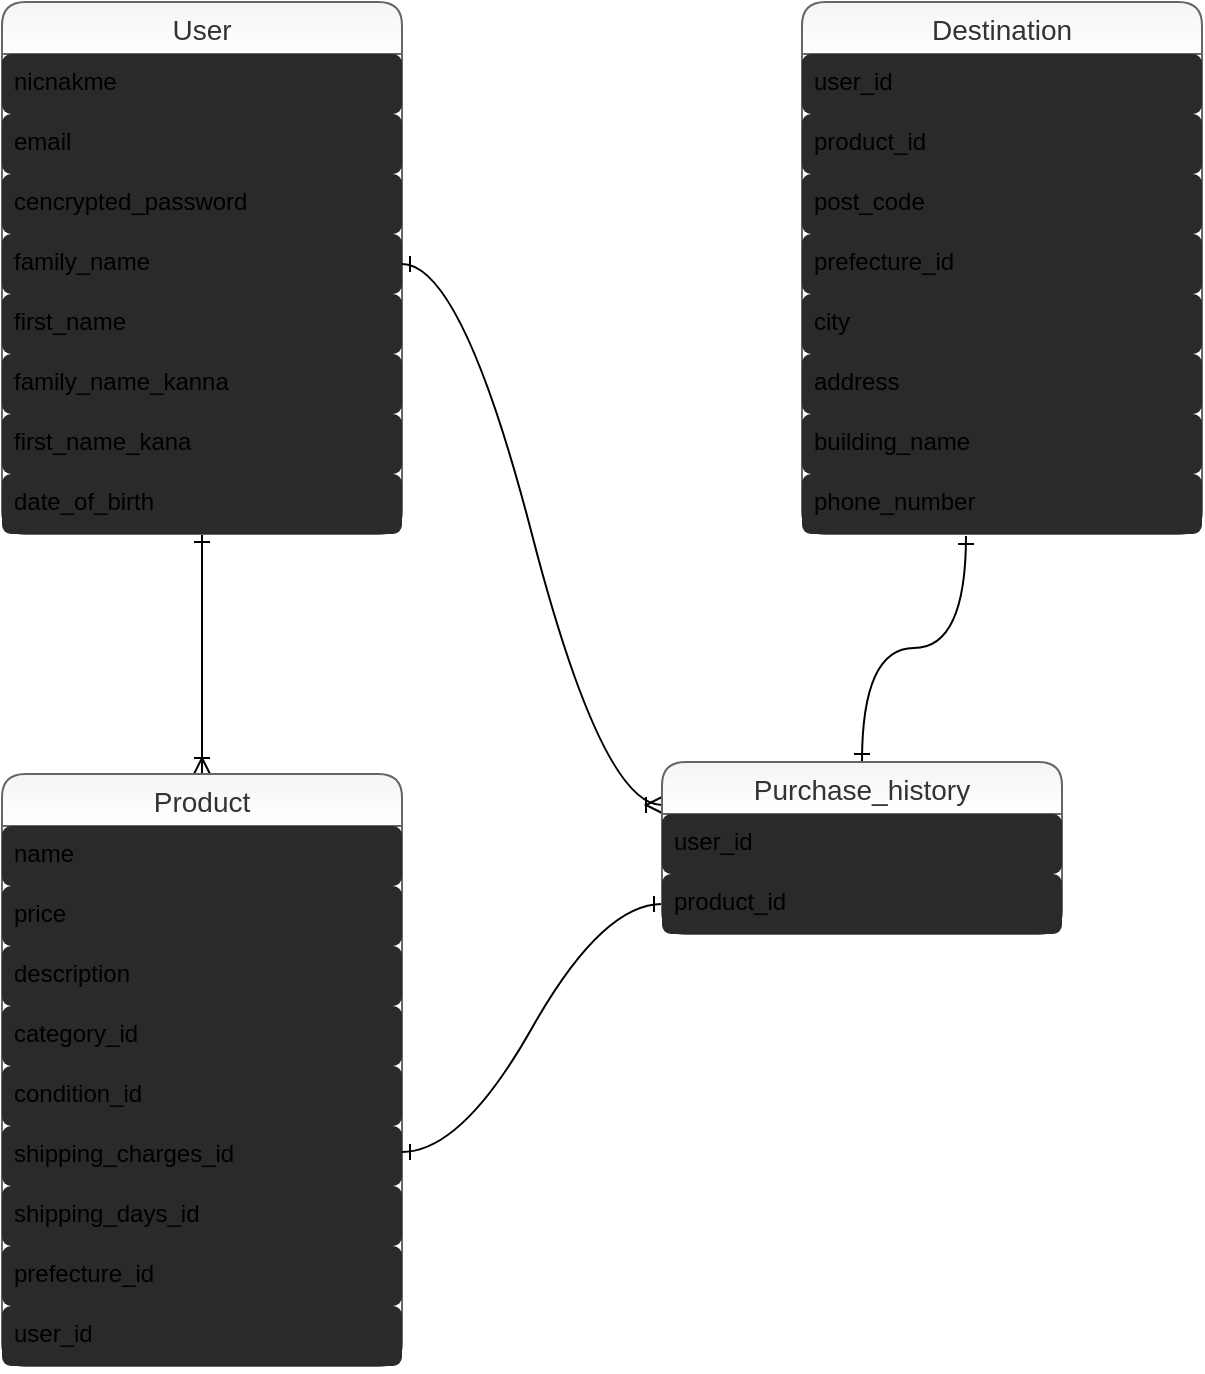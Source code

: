 <mxfile version="14.2.4" type="embed">
    <diagram id="5lyD3jrWUsAh8Yd3VdLI" name="Page-1">
        <mxGraphModel dx="851" dy="785" grid="1" gridSize="10" guides="1" tooltips="1" connect="1" arrows="1" fold="1" page="1" pageScale="1" pageWidth="850" pageHeight="1100" math="0" shadow="0">
            <root>
                <mxCell id="0"/>
                <mxCell id="1" parent="0"/>
                <mxCell id="128" style="edgeStyle=orthogonalEdgeStyle;curved=1;orthogonalLoop=1;jettySize=auto;html=1;entryX=0.5;entryY=0;entryDx=0;entryDy=0;endArrow=ERoneToMany;endFill=0;startArrow=ERone;startFill=0;" edge="1" parent="1" source="53" target="72">
                    <mxGeometry relative="1" as="geometry"/>
                </mxCell>
                <mxCell id="53" value="User" style="swimlane;fontStyle=0;childLayout=stackLayout;horizontal=1;startSize=26;horizontalStack=0;resizeParent=1;resizeParentMax=0;resizeLast=0;collapsible=1;marginBottom=0;align=center;fontSize=14;fillColor=#f5f5f5;strokeColor=#666666;fontColor=#333333;shadow=0;swimlaneFillColor=none;gradientColor=#ffffff;glass=0;rounded=1;" vertex="1" parent="1">
                    <mxGeometry x="120" y="40" width="200" height="266" as="geometry"/>
                </mxCell>
                <mxCell id="54" value="nicnakme" style="text;spacingLeft=4;spacingRight=4;overflow=hidden;rotatable=0;points=[[0,0.5],[1,0.5]];portConstraint=eastwest;fontSize=12;rounded=1;fillColor=#2a2a2a;" vertex="1" parent="53">
                    <mxGeometry y="26" width="200" height="30" as="geometry"/>
                </mxCell>
                <mxCell id="55" value="email&#10;" style="text;strokeColor=none;spacingLeft=4;spacingRight=4;overflow=hidden;rotatable=0;points=[[0,0.5],[1,0.5]];portConstraint=eastwest;fontSize=12;rounded=1;fillColor=#2a2a2a;" vertex="1" parent="53">
                    <mxGeometry y="56" width="200" height="30" as="geometry"/>
                </mxCell>
                <mxCell id="56" value="cencrypted_password" style="text;strokeColor=none;spacingLeft=4;spacingRight=4;overflow=hidden;rotatable=0;points=[[0,0.5],[1,0.5]];portConstraint=eastwest;fontSize=12;rounded=1;fillColor=#2a2a2a;" vertex="1" parent="53">
                    <mxGeometry y="86" width="200" height="30" as="geometry"/>
                </mxCell>
                <mxCell id="64" value="family_name" style="text;strokeColor=none;spacingLeft=4;spacingRight=4;overflow=hidden;rotatable=0;points=[[0,0.5],[1,0.5]];portConstraint=eastwest;fontSize=12;align=left;rounded=1;fillColor=#2a2a2a;" vertex="1" parent="53">
                    <mxGeometry y="116" width="200" height="30" as="geometry"/>
                </mxCell>
                <mxCell id="65" value="first_name" style="text;strokeColor=none;spacingLeft=4;spacingRight=4;overflow=hidden;rotatable=0;points=[[0,0.5],[1,0.5]];portConstraint=eastwest;fontSize=12;align=left;rounded=1;fillColor=#2a2a2a;" vertex="1" parent="53">
                    <mxGeometry y="146" width="200" height="30" as="geometry"/>
                </mxCell>
                <mxCell id="66" value="family_name_kanna&#10;" style="text;strokeColor=none;spacingLeft=4;spacingRight=4;overflow=hidden;rotatable=0;points=[[0,0.5],[1,0.5]];portConstraint=eastwest;fontSize=12;align=left;rounded=1;fillColor=#2a2a2a;" vertex="1" parent="53">
                    <mxGeometry y="176" width="200" height="30" as="geometry"/>
                </mxCell>
                <mxCell id="68" value="first_name_kana" style="text;strokeColor=none;spacingLeft=4;spacingRight=4;overflow=hidden;rotatable=0;points=[[0,0.5],[1,0.5]];portConstraint=eastwest;fontSize=12;align=left;rounded=1;fillColor=#2a2a2a;" vertex="1" parent="53">
                    <mxGeometry y="206" width="200" height="30" as="geometry"/>
                </mxCell>
                <mxCell id="70" value="date_of_birth" style="text;strokeColor=none;spacingLeft=4;spacingRight=4;overflow=hidden;rotatable=0;points=[[0,0.5],[1,0.5]];portConstraint=eastwest;fontSize=12;align=left;rounded=1;fillColor=#2a2a2a;" vertex="1" parent="53">
                    <mxGeometry y="236" width="200" height="30" as="geometry"/>
                </mxCell>
                <mxCell id="72" value="Product" style="swimlane;fontStyle=0;childLayout=stackLayout;horizontal=1;startSize=26;horizontalStack=0;resizeParent=1;resizeParentMax=0;resizeLast=0;collapsible=1;marginBottom=0;align=center;fontSize=14;fillColor=#f5f5f5;strokeColor=#666666;fontColor=#333333;shadow=0;swimlaneFillColor=none;gradientColor=#ffffff;glass=0;rounded=1;" vertex="1" parent="1">
                    <mxGeometry x="120" y="426" width="200" height="296" as="geometry"/>
                </mxCell>
                <mxCell id="73" value="name" style="text;spacingLeft=4;spacingRight=4;overflow=hidden;rotatable=0;points=[[0,0.5],[1,0.5]];portConstraint=eastwest;fontSize=12;rounded=1;fontStyle=0;labelBackgroundColor=none;labelBorderColor=none;shadow=0;fillColor=#2a2a2a;" vertex="1" parent="72">
                    <mxGeometry y="26" width="200" height="30" as="geometry"/>
                </mxCell>
                <mxCell id="74" value="price" style="text;spacingLeft=4;spacingRight=4;overflow=hidden;rotatable=0;points=[[0,0.5],[1,0.5]];portConstraint=eastwest;fontSize=12;rounded=1;fillColor=#2a2a2a;" vertex="1" parent="72">
                    <mxGeometry y="56" width="200" height="30" as="geometry"/>
                </mxCell>
                <mxCell id="75" value="description" style="text;strokeColor=none;spacingLeft=4;spacingRight=4;overflow=hidden;rotatable=0;points=[[0,0.5],[1,0.5]];portConstraint=eastwest;fontSize=12;rounded=1;fillColor=#2a2a2a;" vertex="1" parent="72">
                    <mxGeometry y="86" width="200" height="30" as="geometry"/>
                </mxCell>
                <mxCell id="82" value="category_id" style="text;strokeColor=none;spacingLeft=4;spacingRight=4;overflow=hidden;rotatable=0;points=[[0,0.5],[1,0.5]];portConstraint=eastwest;fontSize=12;align=left;rounded=1;fillColor=#2a2a2a;" vertex="1" parent="72">
                    <mxGeometry y="116" width="200" height="30" as="geometry"/>
                </mxCell>
                <mxCell id="76" value="condition_id" style="text;strokeColor=none;spacingLeft=4;spacingRight=4;overflow=hidden;rotatable=0;points=[[0,0.5],[1,0.5]];portConstraint=eastwest;fontSize=12;align=left;rounded=1;fillColor=#2a2a2a;" vertex="1" parent="72">
                    <mxGeometry y="146" width="200" height="30" as="geometry"/>
                </mxCell>
                <mxCell id="79" value="shipping_charges_id" style="text;strokeColor=none;spacingLeft=4;spacingRight=4;overflow=hidden;rotatable=0;points=[[0,0.5],[1,0.5]];portConstraint=eastwest;fontSize=12;align=left;rounded=1;fillColor=#2a2a2a;" vertex="1" parent="72">
                    <mxGeometry y="176" width="200" height="30" as="geometry"/>
                </mxCell>
                <mxCell id="80" value="shipping_days_id" style="text;strokeColor=none;spacingLeft=4;spacingRight=4;overflow=hidden;rotatable=0;points=[[0,0.5],[1,0.5]];portConstraint=eastwest;fontSize=12;align=left;rounded=1;fillColor=#2a2a2a;" vertex="1" parent="72">
                    <mxGeometry y="206" width="200" height="30" as="geometry"/>
                </mxCell>
                <mxCell id="81" value="prefecture_id" style="text;strokeColor=none;spacingLeft=4;spacingRight=4;overflow=hidden;rotatable=0;points=[[0,0.5],[1,0.5]];portConstraint=eastwest;fontSize=12;align=left;rounded=1;fillColor=#2a2a2a;" vertex="1" parent="72">
                    <mxGeometry y="236" width="200" height="30" as="geometry"/>
                </mxCell>
                <mxCell id="84" value="user_id" style="text;strokeColor=none;spacingLeft=4;spacingRight=4;overflow=hidden;rotatable=0;points=[[0,0.5],[1,0.5]];portConstraint=eastwest;fontSize=12;shadow=0;glass=0;rounded=1;fillColor=#2a2a2a;" vertex="1" parent="72">
                    <mxGeometry y="266" width="200" height="30" as="geometry"/>
                </mxCell>
                <mxCell id="104" value="Destination" style="swimlane;fontStyle=0;childLayout=stackLayout;horizontal=1;startSize=26;horizontalStack=0;resizeParent=1;resizeParentMax=0;resizeLast=0;collapsible=1;marginBottom=0;align=center;fontSize=14;fillColor=#f5f5f5;strokeColor=#666666;fontColor=#333333;shadow=0;swimlaneFillColor=none;gradientColor=#ffffff;glass=0;rounded=1;" vertex="1" parent="1">
                    <mxGeometry x="520" y="40" width="200" height="266" as="geometry"/>
                </mxCell>
                <mxCell id="105" value="user_id" style="text;spacingLeft=4;spacingRight=4;overflow=hidden;rotatable=0;points=[[0,0.5],[1,0.5]];portConstraint=eastwest;fontSize=12;rounded=1;fillColor=#2a2a2a;" vertex="1" parent="104">
                    <mxGeometry y="26" width="200" height="30" as="geometry"/>
                </mxCell>
                <mxCell id="139" value="product_id" style="text;strokeColor=none;spacingLeft=4;spacingRight=4;overflow=hidden;rotatable=0;points=[[0,0.5],[1,0.5]];portConstraint=eastwest;fontSize=12;rounded=1;shadow=0;glass=0;fillColor=#2a2a2a;" vertex="1" parent="104">
                    <mxGeometry y="56" width="200" height="30" as="geometry"/>
                </mxCell>
                <mxCell id="109" value="post_code" style="text;strokeColor=none;spacingLeft=4;spacingRight=4;overflow=hidden;rotatable=0;points=[[0,0.5],[1,0.5]];portConstraint=eastwest;fontSize=12;align=left;rounded=1;fillColor=#2a2a2a;" vertex="1" parent="104">
                    <mxGeometry y="86" width="200" height="30" as="geometry"/>
                </mxCell>
                <mxCell id="112" value="prefecture_id" style="text;strokeColor=none;spacingLeft=4;spacingRight=4;overflow=hidden;rotatable=0;points=[[0,0.5],[1,0.5]];portConstraint=eastwest;fontSize=12;align=left;rounded=1;fillColor=#2a2a2a;" vertex="1" parent="104">
                    <mxGeometry y="116" width="200" height="30" as="geometry"/>
                </mxCell>
                <mxCell id="114" value="city" style="text;strokeColor=none;spacingLeft=4;spacingRight=4;overflow=hidden;rotatable=0;points=[[0,0.5],[1,0.5]];portConstraint=eastwest;fontSize=12;shadow=0;glass=0;rounded=1;fillColor=#2a2a2a;" vertex="1" parent="104">
                    <mxGeometry y="146" width="200" height="30" as="geometry"/>
                </mxCell>
                <mxCell id="115" value="address" style="text;strokeColor=none;spacingLeft=4;spacingRight=4;overflow=hidden;rotatable=0;points=[[0,0.5],[1,0.5]];portConstraint=eastwest;fontSize=12;shadow=0;glass=0;rounded=1;fillColor=#2a2a2a;" vertex="1" parent="104">
                    <mxGeometry y="176" width="200" height="30" as="geometry"/>
                </mxCell>
                <mxCell id="116" value="building_name" style="text;strokeColor=none;spacingLeft=4;spacingRight=4;overflow=hidden;rotatable=0;points=[[0,0.5],[1,0.5]];portConstraint=eastwest;fontSize=12;shadow=0;glass=0;rounded=1;fillColor=#2a2a2a;" vertex="1" parent="104">
                    <mxGeometry y="206" width="200" height="30" as="geometry"/>
                </mxCell>
                <mxCell id="117" value="phone_number" style="text;strokeColor=none;spacingLeft=4;spacingRight=4;overflow=hidden;rotatable=0;points=[[0,0.5],[1,0.5]];portConstraint=eastwest;fontSize=12;shadow=0;glass=0;rounded=1;fillColor=#2a2a2a;" vertex="1" parent="104">
                    <mxGeometry y="236" width="200" height="30" as="geometry"/>
                </mxCell>
                <mxCell id="121" value="" style="edgeStyle=entityRelationEdgeStyle;fontSize=12;html=1;endArrow=ERoneToMany;endFill=0;entryX=0;entryY=0.25;entryDx=0;entryDy=0;curved=1;startArrow=ERone;startFill=0;" edge="1" parent="1" source="64" target="129">
                    <mxGeometry width="100" height="100" relative="1" as="geometry">
                        <mxPoint x="250" y="390" as="sourcePoint"/>
                        <mxPoint x="530" y="385" as="targetPoint"/>
                    </mxGeometry>
                </mxCell>
                <mxCell id="122" value="" style="edgeStyle=entityRelationEdgeStyle;fontSize=12;html=1;endArrow=ERone;curved=1;startArrow=ERone;startFill=0;endFill=0;entryX=0;entryY=0.5;entryDx=0;entryDy=0;" edge="1" parent="1" target="133">
                    <mxGeometry width="100" height="100" relative="1" as="geometry">
                        <mxPoint x="320" y="615" as="sourcePoint"/>
                        <mxPoint x="490" y="615" as="targetPoint"/>
                    </mxGeometry>
                </mxCell>
                <mxCell id="138" style="edgeStyle=orthogonalEdgeStyle;curved=1;orthogonalLoop=1;jettySize=auto;html=1;startArrow=ERone;startFill=0;endArrow=ERone;endFill=0;entryX=0.41;entryY=1.033;entryDx=0;entryDy=0;entryPerimeter=0;" edge="1" parent="1" source="129" target="117">
                    <mxGeometry relative="1" as="geometry">
                        <mxPoint x="600" y="310" as="targetPoint"/>
                    </mxGeometry>
                </mxCell>
                <mxCell id="129" value="Purchase_history" style="swimlane;fontStyle=0;childLayout=stackLayout;horizontal=1;startSize=26;horizontalStack=0;resizeParent=1;resizeParentMax=0;resizeLast=0;collapsible=1;marginBottom=0;align=center;fontSize=14;fillColor=#f5f5f5;strokeColor=#666666;fontColor=#333333;shadow=0;swimlaneFillColor=none;gradientColor=#ffffff;glass=0;rounded=1;" vertex="1" parent="1">
                    <mxGeometry x="450" y="420" width="200" height="86" as="geometry"/>
                </mxCell>
                <mxCell id="130" value="user_id" style="text;spacingLeft=4;spacingRight=4;overflow=hidden;rotatable=0;points=[[0,0.5],[1,0.5]];portConstraint=eastwest;fontSize=12;rounded=1;fillColor=#2a2a2a;" vertex="1" parent="129">
                    <mxGeometry y="26" width="200" height="30" as="geometry"/>
                </mxCell>
                <mxCell id="133" value="product_id" style="text;strokeColor=none;spacingLeft=4;spacingRight=4;overflow=hidden;rotatable=0;points=[[0,0.5],[1,0.5]];portConstraint=eastwest;fontSize=12;shadow=0;glass=0;rounded=1;fillColor=#2a2a2a;" vertex="1" parent="129">
                    <mxGeometry y="56" width="200" height="30" as="geometry"/>
                </mxCell>
            </root>
        </mxGraphModel>
    </diagram>
</mxfile>